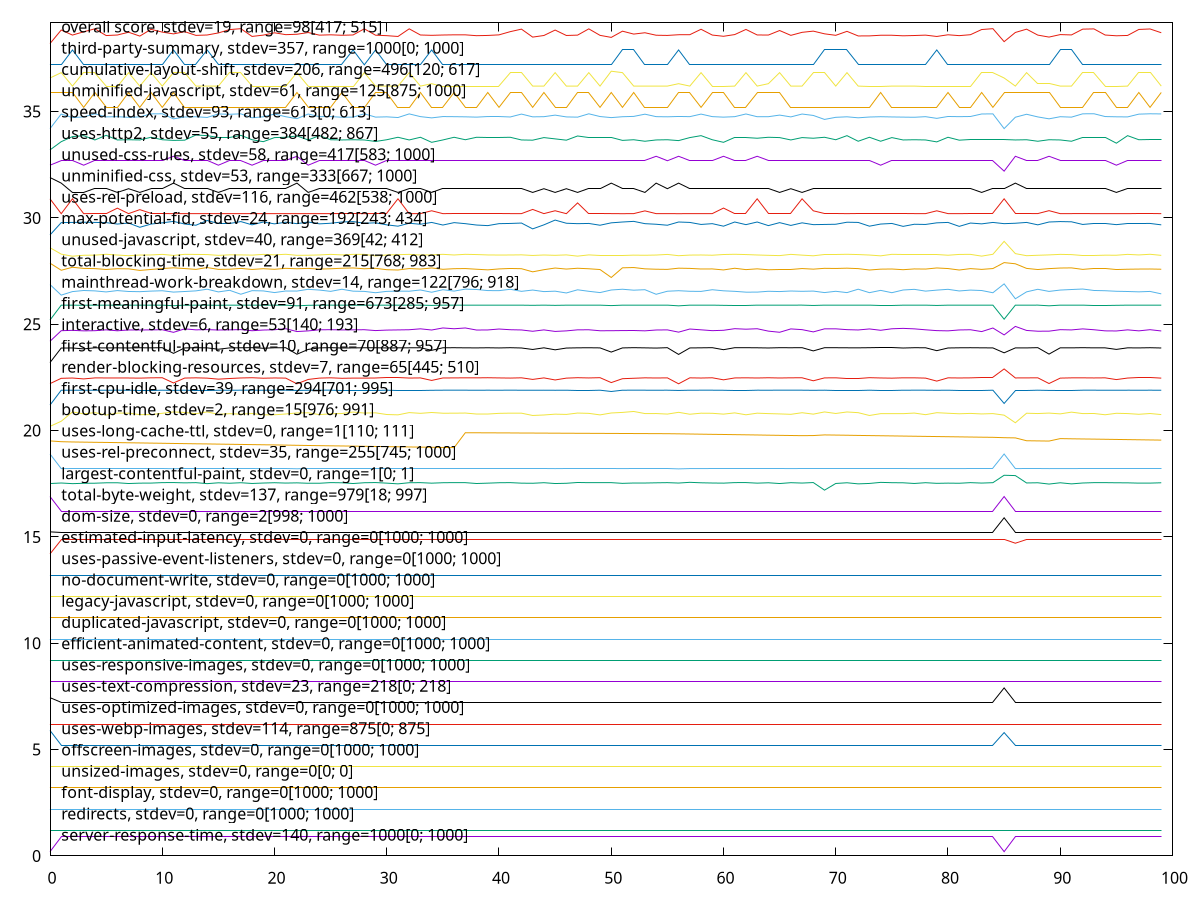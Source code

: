 $_serverResponseTime <<EOF
0.2
0.8999999999999999
0.8999999999999999
0.8999999999999999
0.8999999999999999
0.8999999999999999
0.8999999999999999
0.8999999999999999
0.8999999999999999
0.8999999999999999
0.8999999999999999
0.8999999999999999
0.8999999999999999
0.8999999999999999
0.8999999999999999
0.8999999999999999
0.8999999999999999
0.8999999999999999
0.8999999999999999
0.8999999999999999
0.8999999999999999
0.8999999999999999
0.8999999999999999
0.8999999999999999
0.8999999999999999
0.8999999999999999
0.8999999999999999
0.8999999999999999
0.8999999999999999
0.8999999999999999
0.8999999999999999
0.8999999999999999
0.8999999999999999
0.8999999999999999
0.8999999999999999
0.8999999999999999
0.8999999999999999
0.8999999999999999
0.8999999999999999
0.8999999999999999
0.8999999999999999
0.8999999999999999
0.8999999999999999
0.8999999999999999
0.8999999999999999
0.8999999999999999
0.8999999999999999
0.8999999999999999
0.8999999999999999
0.8999999999999999
0.8999999999999999
0.8999999999999999
0.8999999999999999
0.8999999999999999
0.8999999999999999
0.8999999999999999
0.8999999999999999
0.8999999999999999
0.8999999999999999
0.8999999999999999
0.8999999999999999
0.8999999999999999
0.8999999999999999
0.8999999999999999
0.8999999999999999
0.8999999999999999
0.8999999999999999
0.8999999999999999
0.8999999999999999
0.8999999999999999
0.8999999999999999
0.8999999999999999
0.8999999999999999
0.8999999999999999
0.8999999999999999
0.8999999999999999
0.8999999999999999
0.8999999999999999
0.8999999999999999
0.8999999999999999
0.8999999999999999
0.8999999999999999
0.8999999999999999
0.8999999999999999
0.8999999999999999
0.2
0.8999999999999999
0.8999999999999999
0.8999999999999999
0.8999999999999999
0.8999999999999999
0.8999999999999999
0.8999999999999999
0.8999999999999999
0.8999999999999999
0.8999999999999999
0.8999999999999999
0.8999999999999999
0.8999999999999999
0.8999999999999999
EOF
$_redirects <<EOF
1.2
1.2
1.2
1.2
1.2
1.2
1.2
1.2
1.2
1.2
1.2
1.2
1.2
1.2
1.2
1.2
1.2
1.2
1.2
1.2
1.2
1.2
1.2
1.2
1.2
1.2
1.2
1.2
1.2
1.2
1.2
1.2
1.2
1.2
1.2
1.2
1.2
1.2
1.2
1.2
1.2
1.2
1.2
1.2
1.2
1.2
1.2
1.2
1.2
1.2
1.2
1.2
1.2
1.2
1.2
1.2
1.2
1.2
1.2
1.2
1.2
1.2
1.2
1.2
1.2
1.2
1.2
1.2
1.2
1.2
1.2
1.2
1.2
1.2
1.2
1.2
1.2
1.2
1.2
1.2
1.2
1.2
1.2
1.2
1.2
1.2
1.2
1.2
1.2
1.2
1.2
1.2
1.2
1.2
1.2
1.2
1.2
1.2
1.2
1.2
EOF
$_fontDisplay <<EOF
2.2
2.2
2.2
2.2
2.2
2.2
2.2
2.2
2.2
2.2
2.2
2.2
2.2
2.2
2.2
2.2
2.2
2.2
2.2
2.2
2.2
2.2
2.2
2.2
2.2
2.2
2.2
2.2
2.2
2.2
2.2
2.2
2.2
2.2
2.2
2.2
2.2
2.2
2.2
2.2
2.2
2.2
2.2
2.2
2.2
2.2
2.2
2.2
2.2
2.2
2.2
2.2
2.2
2.2
2.2
2.2
2.2
2.2
2.2
2.2
2.2
2.2
2.2
2.2
2.2
2.2
2.2
2.2
2.2
2.2
2.2
2.2
2.2
2.2
2.2
2.2
2.2
2.2
2.2
2.2
2.2
2.2
2.2
2.2
2.2
2.2
2.2
2.2
2.2
2.2
2.2
2.2
2.2
2.2
2.2
2.2
2.2
2.2
2.2
2.2
EOF
$_unsizedImages <<EOF
3.2
3.2
3.2
3.2
3.2
3.2
3.2
3.2
3.2
3.2
3.2
3.2
3.2
3.2
3.2
3.2
3.2
3.2
3.2
3.2
3.2
3.2
3.2
3.2
3.2
3.2
3.2
3.2
3.2
3.2
3.2
3.2
3.2
3.2
3.2
3.2
3.2
3.2
3.2
3.2
3.2
3.2
3.2
3.2
3.2
3.2
3.2
3.2
3.2
3.2
3.2
3.2
3.2
3.2
3.2
3.2
3.2
3.2
3.2
3.2
3.2
3.2
3.2
3.2
3.2
3.2
3.2
3.2
3.2
3.2
3.2
3.2
3.2
3.2
3.2
3.2
3.2
3.2
3.2
3.2
3.2
3.2
3.2
3.2
3.2
3.2
3.2
3.2
3.2
3.2
3.2
3.2
3.2
3.2
3.2
3.2
3.2
3.2
3.2
3.2
EOF
$_offscreenImages <<EOF
4.2
4.2
4.2
4.2
4.2
4.2
4.2
4.2
4.2
4.2
4.2
4.2
4.2
4.2
4.2
4.2
4.2
4.2
4.2
4.2
4.2
4.2
4.2
4.2
4.2
4.2
4.2
4.2
4.2
4.2
4.2
4.2
4.2
4.2
4.2
4.2
4.2
4.2
4.2
4.2
4.2
4.2
4.2
4.2
4.2
4.2
4.2
4.2
4.2
4.2
4.2
4.2
4.2
4.2
4.2
4.2
4.2
4.2
4.2
4.2
4.2
4.2
4.2
4.2
4.2
4.2
4.2
4.2
4.2
4.2
4.2
4.2
4.2
4.2
4.2
4.2
4.2
4.2
4.2
4.2
4.2
4.2
4.2
4.2
4.2
4.2
4.2
4.2
4.2
4.2
4.2
4.2
4.2
4.2
4.2
4.2
4.2
4.2
4.2
4.2
EOF
$_usesWebpImages <<EOF
5.9
5.2
5.2
5.2
5.2
5.2
5.2
5.2
5.2
5.2
5.2
5.2
5.2
5.2
5.2
5.2
5.2
5.2
5.2
5.2
5.2
5.2
5.2
5.2
5.2
5.2
5.2
5.2
5.2
5.2
5.2
5.2
5.2
5.2
5.2
5.2
5.2
5.2
5.2
5.2
5.2
5.2
5.2
5.2
5.2
5.2
5.2
5.2
5.2
5.2
5.2
5.2
5.2
5.2
5.2
5.2
5.2
5.2
5.2
5.2
5.2
5.2
5.2
5.2
5.2
5.2
5.2
5.2
5.2
5.2
5.2
5.2
5.2
5.2
5.2
5.2
5.2
5.2
5.2
5.2
5.2
5.2
5.2
5.2
5.2
5.8
5.2
5.2
5.2
5.2
5.2
5.2
5.2
5.2
5.2
5.2
5.2
5.2
5.2
5.2
EOF
$_usesOptimizedImages <<EOF
6.2
6.2
6.2
6.2
6.2
6.2
6.2
6.2
6.2
6.2
6.2
6.2
6.2
6.2
6.2
6.2
6.2
6.2
6.2
6.2
6.2
6.2
6.2
6.2
6.2
6.2
6.2
6.2
6.2
6.2
6.2
6.2
6.2
6.2
6.2
6.2
6.2
6.2
6.2
6.2
6.2
6.2
6.2
6.2
6.2
6.2
6.2
6.2
6.2
6.2
6.2
6.2
6.2
6.2
6.2
6.2
6.2
6.2
6.2
6.2
6.2
6.2
6.2
6.2
6.2
6.2
6.2
6.2
6.2
6.2
6.2
6.2
6.2
6.2
6.2
6.2
6.2
6.2
6.2
6.2
6.2
6.2
6.2
6.2
6.2
6.2
6.2
6.2
6.2
6.2
6.2
6.2
6.2
6.2
6.2
6.2
6.2
6.2
6.2
6.2
EOF
$_usesTextCompression <<EOF
7.4421621621621625
7.2
7.2
7.2
7.2
7.2
7.2
7.2
7.2
7.2
7.2
7.2
7.2
7.2
7.2
7.2
7.2
7.2
7.2
7.2
7.2
7.2
7.2
7.2
7.2
7.2
7.2
7.2
7.2
7.2
7.2
7.2
7.2
7.2
7.2
7.2
7.2
7.2
7.2
7.2
7.2
7.2
7.2
7.2
7.2
7.2
7.2
7.2
7.2
7.2
7.2
7.2
7.2
7.2
7.2
7.2
7.2
7.2
7.2
7.2
7.2
7.2
7.2
7.2
7.2
7.2
7.2
7.2
7.2
7.2
7.2
7.2
7.2
7.2
7.2
7.2
7.2
7.2
7.2
7.2
7.2
7.2
7.2
7.2
7.2
7.9
7.2
7.2
7.2
7.2
7.2
7.2
7.2
7.2
7.2
7.2
7.2
7.2
7.2
7.2
EOF
$_usesResponsiveImages <<EOF
8.2
8.2
8.2
8.2
8.2
8.2
8.2
8.2
8.2
8.2
8.2
8.2
8.2
8.2
8.2
8.2
8.2
8.2
8.2
8.2
8.2
8.2
8.2
8.2
8.2
8.2
8.2
8.2
8.2
8.2
8.2
8.2
8.2
8.2
8.2
8.2
8.2
8.2
8.2
8.2
8.2
8.2
8.2
8.2
8.2
8.2
8.2
8.2
8.2
8.2
8.2
8.2
8.2
8.2
8.2
8.2
8.2
8.2
8.2
8.2
8.2
8.2
8.2
8.2
8.2
8.2
8.2
8.2
8.2
8.2
8.2
8.2
8.2
8.2
8.2
8.2
8.2
8.2
8.2
8.2
8.2
8.2
8.2
8.2
8.2
8.2
8.2
8.2
8.2
8.2
8.2
8.2
8.2
8.2
8.2
8.2
8.2
8.2
8.2
8.2
EOF
$_efficientAnimatedContent <<EOF
9.2
9.2
9.2
9.2
9.2
9.2
9.2
9.2
9.2
9.2
9.2
9.2
9.2
9.2
9.2
9.2
9.2
9.2
9.2
9.2
9.2
9.2
9.2
9.2
9.2
9.2
9.2
9.2
9.2
9.2
9.2
9.2
9.2
9.2
9.2
9.2
9.2
9.2
9.2
9.2
9.2
9.2
9.2
9.2
9.2
9.2
9.2
9.2
9.2
9.2
9.2
9.2
9.2
9.2
9.2
9.2
9.2
9.2
9.2
9.2
9.2
9.2
9.2
9.2
9.2
9.2
9.2
9.2
9.2
9.2
9.2
9.2
9.2
9.2
9.2
9.2
9.2
9.2
9.2
9.2
9.2
9.2
9.2
9.2
9.2
9.2
9.2
9.2
9.2
9.2
9.2
9.2
9.2
9.2
9.2
9.2
9.2
9.2
9.2
9.2
EOF
$_duplicatedJavascript <<EOF
10.2
10.2
10.2
10.2
10.2
10.2
10.2
10.2
10.2
10.2
10.2
10.2
10.2
10.2
10.2
10.2
10.2
10.2
10.2
10.2
10.2
10.2
10.2
10.2
10.2
10.2
10.2
10.2
10.2
10.2
10.2
10.2
10.2
10.2
10.2
10.2
10.2
10.2
10.2
10.2
10.2
10.2
10.2
10.2
10.2
10.2
10.2
10.2
10.2
10.2
10.2
10.2
10.2
10.2
10.2
10.2
10.2
10.2
10.2
10.2
10.2
10.2
10.2
10.2
10.2
10.2
10.2
10.2
10.2
10.2
10.2
10.2
10.2
10.2
10.2
10.2
10.2
10.2
10.2
10.2
10.2
10.2
10.2
10.2
10.2
10.2
10.2
10.2
10.2
10.2
10.2
10.2
10.2
10.2
10.2
10.2
10.2
10.2
10.2
10.2
EOF
$_legacyJavascript <<EOF
11.2
11.2
11.2
11.2
11.2
11.2
11.2
11.2
11.2
11.2
11.2
11.2
11.2
11.2
11.2
11.2
11.2
11.2
11.2
11.2
11.2
11.2
11.2
11.2
11.2
11.2
11.2
11.2
11.2
11.2
11.2
11.2
11.2
11.2
11.2
11.2
11.2
11.2
11.2
11.2
11.2
11.2
11.2
11.2
11.2
11.2
11.2
11.2
11.2
11.2
11.2
11.2
11.2
11.2
11.2
11.2
11.2
11.2
11.2
11.2
11.2
11.2
11.2
11.2
11.2
11.2
11.2
11.2
11.2
11.2
11.2
11.2
11.2
11.2
11.2
11.2
11.2
11.2
11.2
11.2
11.2
11.2
11.2
11.2
11.2
11.2
11.2
11.2
11.2
11.2
11.2
11.2
11.2
11.2
11.2
11.2
11.2
11.2
11.2
11.2
EOF
$_noDocumentWrite <<EOF
12.2
12.2
12.2
12.2
12.2
12.2
12.2
12.2
12.2
12.2
12.2
12.2
12.2
12.2
12.2
12.2
12.2
12.2
12.2
12.2
12.2
12.2
12.2
12.2
12.2
12.2
12.2
12.2
12.2
12.2
12.2
12.2
12.2
12.2
12.2
12.2
12.2
12.2
12.2
12.2
12.2
12.2
12.2
12.2
12.2
12.2
12.2
12.2
12.2
12.2
12.2
12.2
12.2
12.2
12.2
12.2
12.2
12.2
12.2
12.2
12.2
12.2
12.2
12.2
12.2
12.2
12.2
12.2
12.2
12.2
12.2
12.2
12.2
12.2
12.2
12.2
12.2
12.2
12.2
12.2
12.2
12.2
12.2
12.2
12.2
12.2
12.2
12.2
12.2
12.2
12.2
12.2
12.2
12.2
12.2
12.2
12.2
12.2
12.2
12.2
EOF
$_usesPassiveEventListeners <<EOF
13.2
13.2
13.2
13.2
13.2
13.2
13.2
13.2
13.2
13.2
13.2
13.2
13.2
13.2
13.2
13.2
13.2
13.2
13.2
13.2
13.2
13.2
13.2
13.2
13.2
13.2
13.2
13.2
13.2
13.2
13.2
13.2
13.2
13.2
13.2
13.2
13.2
13.2
13.2
13.2
13.2
13.2
13.2
13.2
13.2
13.2
13.2
13.2
13.2
13.2
13.2
13.2
13.2
13.2
13.2
13.2
13.2
13.2
13.2
13.2
13.2
13.2
13.2
13.2
13.2
13.2
13.2
13.2
13.2
13.2
13.2
13.2
13.2
13.2
13.2
13.2
13.2
13.2
13.2
13.2
13.2
13.2
13.2
13.2
13.2
13.2
13.2
13.2
13.2
13.2
13.2
13.2
13.2
13.2
13.2
13.2
13.2
13.2
13.2
13.2
EOF
$_estimatedInputLatency <<EOF
14.2
14.899999999999999
14.899999999999999
14.899999999999999
14.899999999999999
14.899999999999999
14.899999999999999
14.899999999999999
14.899999999999999
14.899999999999999
14.899999999999999
14.899999999999999
14.899999999999999
14.899999999999999
14.899999999999999
14.899999999999999
14.899999999999999
14.899999999999999
14.899999999999999
14.899999999999999
14.899999999999999
14.899999999999999
14.899999999999999
14.899999999999999
14.899999999999999
14.899999999999999
14.899999999999999
14.899999999999999
14.899999999999999
14.899999999999999
14.899999999999999
14.899999999999999
14.899999999999999
14.899999999999999
14.899999999999999
14.899999999999999
14.899999999999999
14.899999999999999
14.899999999999999
14.899999999999999
14.899999999999999
14.899999999999999
14.899999999999999
14.899999999999999
14.899999999999999
14.899999999999999
14.899999999999999
14.899999999999999
14.899999999999999
14.899999999999999
14.899999999999999
14.899999999999999
14.899999999999999
14.899999999999999
14.899999999999999
14.899999999999999
14.899999999999999
14.899999999999999
14.899999999999999
14.899999999999999
14.899999999999999
14.899999999999999
14.899999999999999
14.899999999999999
14.899999999999999
14.899999999999999
14.899999999999999
14.899999999999999
14.899999999999999
14.899999999999999
14.899999999999999
14.899999999999999
14.899999999999999
14.899999999999999
14.899999999999999
14.899999999999999
14.899999999999999
14.899999999999999
14.899999999999999
14.899999999999999
14.899999999999999
14.899999999999999
14.899999999999999
14.899999999999999
14.899999999999999
14.899999999999999
14.704806076792355
14.899999999999999
14.899999999999999
14.899999999999999
14.899999999999999
14.899999999999999
14.899999999999999
14.899999999999999
14.899999999999999
14.899999999999999
14.899999999999999
14.899999999999999
14.899999999999999
14.899999999999999
EOF
$_domSize <<EOF
15.238846264734967
15.2
15.2
15.2
15.2
15.2
15.2
15.2
15.2
15.2
15.2
15.2
15.2
15.2
15.2
15.2
15.2
15.2
15.2
15.2
15.2
15.2
15.2
15.2
15.2
15.2
15.2
15.2
15.2
15.2
15.2
15.2
15.2
15.2
15.2
15.2
15.2
15.2
15.2
15.2
15.2
15.2
15.2
15.2
15.2
15.2
15.2
15.2
15.2
15.2
15.2
15.2
15.2
15.2
15.2
15.2
15.2
15.2
15.2
15.2
15.2
15.2
15.2
15.2
15.2
15.2
15.2
15.2
15.2
15.2
15.2
15.2
15.2
15.2
15.2
15.2
15.2
15.2
15.2
15.2
15.2
15.2
15.2
15.2
15.2
15.899999999999999
15.2
15.2
15.2
15.2
15.2
15.2
15.2
15.2
15.2
15.2
15.2
15.2
15.2
15.2
EOF
$_totalByteWeight <<EOF
16.899794970571854
16.2
16.200009660010437
16.200009899709308
16.20000974832004
16.200009811398687
16.200009824014455
16.200009735704345
16.200009824014455
16.200009811398687
16.20000974832004
16.200009735704345
16.200009735704345
16.200009899709308
16.20000988709347
16.200009824014455
16.200009735704345
16.200009824014455
16.200009735704345
16.200009811398687
16.20000988709347
16.200009735704345
16.200009735704345
16.200009672626056
16.200009660010437
16.200009811398687
16.200009811398687
16.200009735704345
16.200009735704345
16.200009811398687
16.200009899709308
16.200009735704345
16.20000974832004
16.200009735704345
16.200009735704345
16.20000974832004
16.200009760935743
16.200010189876945
16.2000102655739
16.200010189876945
16.200010189876945
16.200010341271298
16.200010114180422
16.200010101564377
16.200010114180422
16.20001029080632
16.200010114180422
16.200010215109216
16.200010114180422
16.200010114180422
16.200010429585475
16.20001035388757
16.200010189876945
16.200010114180422
16.200010202493072
16.200010114180422
16.20001035388757
16.200010202493072
16.200010189876945
16.200010114180422
16.200010341271298
16.200010189876945
16.2000102655739
16.200010278190103
16.200010126796478
16.20001029080632
16.200010202493072
16.200010215109216
16.200010656681798
16.200010719764805
16.200010883782042
16.200010732381443
16.200010568366096
16.200010568366096
16.200010568366096
16.200010568366096
16.200010568366096
16.200010644065234
16.200010644065234
16.200010568366096
16.200010568366096
16.200010568366096
16.200010555749614
16.20001058098259
16.200010744998092
16.9
16.20000095811719
16.20000588848262
16.20000556057482
16.20000556057482
16.200010719764805
16.200010732381443
16.200010644065234
16.20001058098259
16.20001063144868
16.200010568366096
16.200010644065234
16.200010656681798
16.200010644065234
16.200010568366096
EOF
$_largestContentfulPaint <<EOF
17.510997487130904
17.536342728509474
17.506016553255268
17.521808501937077
17.52635760190377
17.545920608445627
17.547109631864636
17.511007314789136
17.529123257704878
17.531930228693312
17.553953093124793
17.556911763927495
17.542510777023985
17.55258096279986
17.50604184231919
17.545909606968255
17.5248500695104
17.54914617173584
17.513742329381415
17.534703321560485
17.549222090404296
17.53263837550561
17.54300115502019
17.523586845791698
17.524338881073906
17.55475017320101
17.54654783294774
17.511295640652126
17.548469078504745
17.556838735746446
17.529428153582202
17.49615038905086
17.54924895346573
17.5528632055731
17.52859848172465
17.548993970454152
17.554646551065783
17.552252641269014
17.512053907271998
17.528929854476207
17.54850901785668
17.55358015144139
17.528452053334668
17.523392434859016
17.55013584785458
17.510851212372646
17.522815078941687
17.560484851358765
17.551876430992536
17.552073051329558
17.552665198125776
17.519233272932993
17.535277518588423
17.53494142529802
17.54491649624829
17.55278570581836
17.533539212800452
17.568085722102612
17.546243330076237
17.53561247882975
17.52953672038678
17.55457702212628
17.555713354234186
17.529219675541228
17.546595047484125
17.510946879311785
17.550829914770883
17.53321695868951
17.557187496285703
17.2
17.51392222657837
17.547244559296267
17.49532073406821
17.515042193384428
17.565385823376104
17.550943493385
17.54587348099233
17.514030558566237
17.550117987384976
17.520328872427143
17.530149711578073
17.523924809087454
17.552834418063718
17.532572416874384
17.551282095669553
17.9
17.88516633883435
17.538339884358976
17.547067937078392
17.48595315286031
17.546931167918775
17.494923436042846
17.53607130259601
17.552757892882383
17.553190543384577
17.546869883583547
17.5438130426564
17.52992391845235
17.53102177222929
17.54686457275775
EOF
$_usesRelPreconnect <<EOF
18.9
18.21306816202849
18.214287206993834
18.214287206993834
18.214287206993834
18.214287206993834
18.214287206993834
18.214287206993834
18.214287206993834
18.214287206993834
18.214287206993834
18.20744836473825
18.214287206993834
18.214287206993834
18.214287206993834
18.214287206993834
18.214287206993834
18.214287206993834
18.214287206993834
18.211093309184633
18.214287206993834
18.214287206993834
18.205321131273728
18.214287206993834
18.214287206993834
18.214287206993834
18.214287206993834
18.214287206993834
18.214287206993834
18.214287206993834
18.214287206993834
18.214287206993834
18.214287206993834
18.214287206993834
18.214287206993834
18.214287206993834
18.214287206993834
18.214287206993834
18.214287206993834
18.214287206993834
18.214287206993834
18.214287206993834
18.214287206993834
18.214287206993834
18.214287206993834
18.212863971996796
18.214287206993834
18.214287206993834
18.214287206993834
18.214287206993834
18.214287206993834
18.21410130263662
18.214287206993834
18.214287206993834
18.214287206993834
18.214287206993834
18.2
18.214287206993834
18.21346739925464
18.214287206993834
18.214287206993834
18.214287206993834
18.214287206993834
18.214287206993834
18.214287206993834
18.214287206993834
18.214195778621434
18.214244540420047
18.214287206993834
18.214287206993834
18.214287206993834
18.214287206993834
18.214287206993834
18.214287206993834
18.214287206993834
18.214287206993834
18.214287206993834
18.213318066246387
18.214031207551113
18.213939779178713
18.214287206993834
18.213476542091882
18.214287206993834
18.214287206993834
18.214287206993834
18.9
18.214046445613178
18.214287206993834
18.214287206993834
18.213116923827105
18.214287206993834
18.214000731426978
18.214287206993834
18.214287206993834
18.214287206993834
18.214287206993834
18.214287206993834
18.214287206993834
18.214259778482113
18.214287206993834
EOF
$_usesLongCacheTtl <<EOF
19.515041451082823
19.478152238269086
19.465575341133803
19.45773597985759
19.44989720493682
19.443435745972085
19.435598129427486
19.42776109906165
19.419924654816946
19.412088796635064
19.404253524458607
19.395299645168617
19.3874656285229
19.37963219770065
19.37291829464809
19.365085951630387
19.357254194270677
19.34942302251155
19.341592436295155
19.33376243556363
19.325933020259274
19.31810419032423
19.30915767281742
19.299953624804672
19.292126648443695
19.28430025721586
19.277850880646632
19.270025645284775
19.26220099487975
19.254376929373986
19.24655344870972
19.238730552829157
19.230908241674744
19.223086515188704
19.215265373313326
19.207819631642167
19.2
19.9
19.89758648219536
19.89517301981312
19.89275961285165
19.89034626130923
19.886547079130125
19.88447853453149
19.882065283958806
19.878962614649456
19.876549490738682
19.87413642223991
19.871723409151286
19.869310451471318
19.866897549198004
19.864484702329936
19.862071910865325
19.85965917480254
19.857246494139954
19.854833868875623
19.84775623821997
19.83990164667961
19.83204764231945
19.824194225081325
19.817727972333703
19.809875714643848
19.80202404389913
19.79417296004199
19.78493594369664
19.77708604797537
19.7696135688297
19.76176518950174
19.767409215003234
19.797230243508462
19.78967190077135
19.782114101935097
19.773169770208707
19.765613069740912
19.75805691302232
19.750501300001172
19.742946230626
19.73539170484511
19.727837722606964
19.72028428385972
19.712731388551987
19.705179036631996
19.69762722804843
19.69007596274923
19.683912188541857
19.66665541026345
19.656949719343356
19.523286079380505
19.51574744175379
19.50820934615697
19.623525876025706
19.614394213445735
19.606570403985433
19.599864745986064
19.592042020063605
19.584219877502544
19.57639831824555
19.56857734223513
19.560756949413882
19.552937139724396
EOF
$_bootupTime <<EOF
20.2
20.439612044941967
20.875805931679274
20.787445525040077
20.845440781376183
20.73004872540893
20.822912261520717
20.82034159782556
20.75106848771967
20.7503710328044
20.81364082815143
20.878226485231682
20.852231390539423
20.79623691081961
20.87866477952662
20.76451255728887
20.79648374712781
20.773205667809588
20.80333262306189
20.741405310418052
20.743930116553003
20.781297952745383
20.829866758669038
20.837723693652283
20.751145954119792
20.78978444562562
20.803896037392708
20.872687904707323
20.825116742565886
20.83565661270209
20.75663145284922
20.740584113420493
20.84715807041796
20.811894262991295
20.851511791726235
20.81781191996436
20.81884872935037
20.825559386347088
20.779328135747118
20.778976419428478
20.811529980996788
20.820594180747122
20.819956575012238
20.711230912722716
20.734372256510774
20.77315512146483
20.761193468422587
20.825080843011435
20.810691590291263
20.738848405305824
20.828377625840886
20.85517306821399
20.9
20.801431688581626
20.802854682546325
20.776586483507923
20.859612432035075
20.769699327534013
20.818692077644563
20.814282832603485
20.77468302404013
20.833312003333152
20.74394311553244
20.819667701274845
20.799551541343565
20.78472634415667
20.76583718621437
20.840973908929264
20.774102442515304
20.877832939526005
20.805156377333642
20.876099038163527
20.843462251821947
20.71115055484897
20.797051229594942
20.796520767095796
20.796422044005375
20.824829506153645
20.748897106980763
20.842383279786958
20.81579522845376
20.791683786045624
20.80874458799567
20.783501500889336
20.800031147517444
20.726315949496726
20.36917816931483
20.817184442602787
20.802131185341914
20.824314645728585
20.786610616873443
20.868284220978836
20.800203254930217
20.804862856392123
20.74480069701341
20.814319159146663
20.801321194570193
20.767325340126902
20.80350413255115
20.753557457292107
EOF
$_firstCpuIdle <<EOF
21.2
21.899429128654344
21.89949070140959
21.898047516286592
21.899792358603676
21.899576325242695
21.89970271485927
21.899541983036258
21.89982943671675
21.89970923444634
21.899955699539834
21.89030835426565
21.899638023485743
21.8998694327049
21.89969943513459
21.89745853727722
21.899656168781746
21.899832333116624
21.899953851805474
21.89910280096051
21.899812348731935
21.89992444611217
21.888679488437948
21.897182124175995
21.899669527231268
21.899997636181798
21.899453661738033
21.899607450966894
21.89981897528242
21.899865904857606
21.899554534962085
21.899720770039508
21.89978264671742
21.89991387757684
21.895635460689718
21.89980788558353
21.899923230616043
21.89973354631573
21.899632770180247
21.899844214228445
21.899561839801297
21.899932297874706
21.899495519957686
21.8970812983861
21.89977092817958
21.896509904057826
21.899397378976843
21.89974060211723
21.89985723209185
21.899645938354027
21.83939711101641
21.899603847116826
21.89997107041114
21.899690388800323
21.89936096498829
21.899971778906714
21.888346493550987
21.89956268099026
21.899754307776075
21.899993093691993
21.896715392815203
21.899961428030384
21.899951835852676
21.89980765956875
21.899518997686528
21.899947504431385
21.89986384033486
21.89999355917036
21.89466890373659
21.899930204446004
21.899907851343613
21.89979188728657
21.89973229751935
21.8999469255754
21.899877630101166
21.89987704872945
21.899448619399752
21.89993132595955
21.899841526700683
21.89506030931561
21.89950760820527
21.8997885688281
21.899906971549665
21.89974771158949
21.89960373269604
21.276631399460605
21.89961137807939
21.899620220201626
21.9
21.888932322063393
21.899781326208284
21.899687277379325
21.899976644306378
21.899689611000294
21.899685873252608
21.897196489839633
21.899732562423512
21.89961419892484
21.899911463611108
21.899484383360793
EOF
$_renderBlockingResources <<EOF
22.20882882882883
22.458558558558558
22.47243243243243
22.43081081081081
22.47747747747748
22.476216216216216
22.474954954954953
22.473693693693694
22.467387387387387
22.48126126126126
22.486306306306307
22.24036036036036
22.47117117117117
22.48126126126126
22.467387387387387
22.41945945945946
22.44972972972973
22.474954954954953
22.486306306306307
22.4636036036036
22.474954954954953
22.46864864864865
22.2
22.405585585585584
22.46864864864865
22.482522522522522
22.45981981981982
22.46864864864865
22.467387387387387
22.473693693693694
22.478738738738738
22.478738738738738
22.47117117117117
22.47747747747748
22.358918918918917
22.474954954954953
22.47747747747748
22.482522522522522
22.48
22.486306306306307
22.47747747747748
22.46990990990991
22.482522522522522
22.406846846846847
22.478738738738738
22.381621621621623
22.467387387387387
22.487567567567567
22.476216216216216
22.48882882882883
22.258018018018017
22.4409009009009
22.46108108108108
22.48126126126126
22.473693693693694
22.48
22.201261261261262
22.48126126126126
22.47243243243243
22.48378378378378
22.387927927927926
22.476216216216216
22.482522522522522
22.473693693693694
22.485045045045045
22.473693693693694
22.482522522522522
22.48378378378378
22.342522522522522
22.478738738738738
22.482522522522522
22.456036036036036
22.456036036036036
22.48882882882883
22.474954954954953
22.466126126126124
22.482522522522522
22.48126126126126
22.46864864864865
22.327387387387386
22.48126126126126
22.474954954954953
22.48
22.485045045045045
22.485045045045045
22.9
22.476216216216216
22.478738738738738
22.482522522522522
22.213873873873872
22.46864864864865
22.48
22.48126126126126
22.476216216216216
22.48126126126126
22.399279279279277
22.47117117117117
22.473693693693694
22.473693693693694
22.467387387387387
EOF
$_firstContentfulPaint <<EOF
23.2
23.8830266251338
23.884848314297503
23.84269444542244
23.893804454697722
23.887385159145733
23.891137476036484
23.886367173512554
23.894908926683225
23.8913312823279
23.898676046143443
23.632502712086655
23.889215739413928
23.896101215992605
23.891039989691304
23.82580162333443
23.889754524357162
23.89499523758265
23.898620850364786
23.873407416744897
23.894399815164054
23.89774271047514
23.59101647271894
23.81793229570423
23.890151295484355
23.899929326106708
23.883752202653493
23.888308383213495
23.894597223312033
23.895996012418667
23.88673916469817
23.89167425853336
23.893515292293635
23.897427227608983
23.77455353907991
23.894266870249197
23.897706423179113
23.892054212630157
23.88905978932425
23.895349338572657
23.886955693659782
23.897977137151493
23.88499096638002
23.815070952533375
23.893166456762977
23.79894533567271
23.88208811824005
23.892264085880754
23.89573741375575
23.88945073085252
23.692879083052972
23.888201460546643
23.899135285127755
23.890771129190835
23.8810124357003
23.899156456376087
23.582634769964837
23.88698063001538
23.892671840176046
23.899793523163893
23.804727103520555
23.8988471812279
23.898560631840734
23.89426013819955
23.885686208327417
23.89843125607368
23.89593444987975
23.89980743861127
23.747975010107428
23.897914631005673
23.89724736708002
23.893790420400194
23.892017070464274
23.898413966990187
23.896345697883728
23.896328357560748
23.88360304531968
23.89794811713144
23.89526923310145
23.758690972986326
23.88534889442673
23.893691611112736
23.897221110307118
23.89247558475378
23.888198065917067
23.657207754513845
23.888424905236494
23.888687293737867
23.9
23.597402550021208
23.893475979598698
23.890678667496474
23.89930185215515
23.8907480148842
23.890636943075016
23.818340374008315
23.89202494926674
23.88850860848124
23.89735517719324
23.884661289798366
EOF
$_interactive <<EOF
24.2
24.698139040263108
24.714693217587442
24.690742688429673
24.69769248381083
24.73861081275128
24.69376009081448
24.73377087644799
24.732085759249063
24.735656034715714
24.743621390407093
24.62104276246231
24.783811646210673
24.737738204607066
24.749919408345463
24.72995910195223
24.738523479667297
24.748558071616095
24.69625090431645
24.729496173805437
24.742313114613808
24.791520754951303
24.65775941310608
24.689119907288173
24.739676528144482
24.745128262013893
24.73476936932984
24.739293865294012
24.74424340227535
24.704159640290033
24.72632823963692
24.734714726416744
24.743208359249344
24.785614440637094
24.73067223025657
24.826678483220547
24.7894337385301
24.826058471439953
24.7289318456581
24.73310156921164
24.776665532619447
24.74393179306577
24.732593320815003
24.67113766270423
24.735537987847728
24.6637410071309
24.68970749583824
24.73829701043592
24.741152409450116
24.695273939917104
24.696966148814873
24.704337587322964
24.706778514066844
24.691550210804053
24.730402969269882
24.736171321017775
24.629437142743075
24.777176471403344
24.739180883475015
24.699764521890295
24.716949038297212
24.79310650612155
24.768272599555328
24.79041519207433
24.67738374595891
24.623899452042775
24.782016673938806
24.74746159929658
24.641393454014498
24.78511956562046
24.785832240510086
24.747075379185745
24.732604936735644
24.780468749910877
24.717119853586905
24.788118209145495
24.807189545969287
24.78444683560494
24.74035346992926
24.7014587621377
24.69040423259688
24.73276698461205
24.742708498200646
24.65583004379093
24.824385557171443
24.499617072597474
24.9
24.70980755878581
24.6732580881015
24.675872722715464
24.746507553411835
24.734631601783267
24.782818560746787
24.743159651840724
24.690383687077286
24.68530012346128
24.73729357978381
24.690423636861226
24.745286473168047
24.685287025229577
EOF
$_firstMeaningfulPaint <<EOF
25.2
25.8982266592088
25.898416985277027
25.894012841977748
25.899352703083807
25.89868202923474
25.899074063032167
25.898575672339756
25.899468095882238
25.89909431148628
25.89986167621949
25.872052473009518
25.89887328422597
25.89959266364109
25.89906387787371
25.892247917163246
25.898929575289184
25.899477113454754
25.899855909486206
25.897221665520178
25.899414905032963
25.89976416336624
25.867718082169496
25.89142574715899
25.89897102906194
25.899992616147415
25.898302465948646
25.898778485650258
25.89943552980111
25.89958167220359
25.898614537158842
25.899130144884197
25.899322492033235
25.89973120241181
25.88689363028772
25.89940101524131
25.89976037214954
25.89916984165069
25.898856990904367
25.899514109145635
25.89863715962745
25.899788655748633
25.89843188925216
25.89112680033183
25.89928604646594
25.88944203142831
25.89812860607731
25.899191768745283
25.899554654385323
25.89889783561348
25.87836046315899
25.898767314605717
25.89990965649626
25.89903578792128
25.89801622113671
25.899911868421615
25.866842380341737
25.898639764922915
25.899234370015233
25.899978427755304
25.890046097788165
25.899879556035877
25.899849617987552
25.899400311891604
25.898504526598284
25.899836101092596
25.899575240285227
25.899979881610573
25.884116764168365
25.8997821252443
25.899712410980214
25.899351236811338
25.89916596111907
25.899834294767263
25.899618206570157
25.899616394891435
25.8982868823192
25.899785623800906
25.899505739902583
25.8852363443485
25.898469284785488
25.89934091343479
25.89970966773046
25.899213865681325
25.8987669599423
25.2384920486116
25.898790659614367
25.898818073386604
25.9
25.86838528544905
25.899318384729526
25.899026127727268
25.899927059052114
25.899033372989475
25.89902176845169
25.891468382280667
25.899166784278986
25.89879940474487
25.899723674743196
25.89839744536962
EOF
$_mainthreadWorkBreakdown <<EOF
26.866964165554137
26.37027113791483
26.53651663006607
26.588293906423225
26.569845686174844
26.520999178821878
26.58426022630007
26.542157656780564
26.532587929389987
26.559920169391983
26.576708790162122
26.51314453505196
26.54067554590422
26.570915280161437
26.64854791131932
26.52165302826613
26.597350313314145
26.41236457080574
26.580641885754776
26.56900069848124
26.490786183891114
26.56466054410832
26.561207355499555
26.643743599658798
26.609123925114893
26.547884409816497
26.646112421968727
26.55737785031673
26.545762562907385
26.483313321251348
26.547730155677435
26.556609503427932
26.554914000662652
26.612616332196684
26.50565854861599
26.624856156047084
26.560278264716523
26.652826124331554
26.635648447904355
26.58464831464384
26.580815123839876
26.64525620697406
26.54867266776039
26.609641064618735
26.536086150807165
26.556660734225975
26.471873010577074
26.621454695164562
26.55074491227645
26.489962691497663
26.612208210184328
26.647500411080582
26.603360182595576
26.62548528472316
26.4103010967299
26.55378585028811
26.578380128032386
26.551348271179315
26.545329394808586
26.624645023494242
26.573396363659025
26.548852560519276
26.510610963129682
26.511984520386626
26.55219528769669
26.537949593077176
26.564405240865682
26.549238000310808
26.560960201725486
26.490777424615658
26.550920372534545
26.48874891089969
26.649488542159382
26.486131137025232
26.594139654776242
26.48481914007294
26.611333397045357
26.642541699667873
26.558670676759036
26.606001737927286
26.643735398059246
26.5663491018694
26.607897300872434
26.586827954836753
26.482707255306927
26.9
26.2
26.524478703193434
26.64553072830417
26.54559530903004
26.609249051064126
26.634301536810206
26.657872506423924
26.58948112583399
26.57736477740305
26.55181031690735
26.541178274057124
26.524790073879238
26.544334105785115
26.430140296129032
EOF
$_totalBlockingTime <<EOF
27.872960867417202
27.540223178157394
27.680266352370943
27.627543433593097
27.6170574627136
27.57752988335606
27.613533333832663
27.60644256636636
27.532615866160498
27.577529883356053
27.620567266365864
27.65485201112881
27.620567266365864
27.581190824855664
27.668135901599676
27.581190824855664
27.588473134987755
27.627543433593097
27.57752988335606
27.61353333383267
27.584838614770227
27.631009565692985
27.609994996156267
27.627543433593104
27.59570189453016
27.60999499615626
27.63446090964774
27.648116110553833
27.609994996156274
27.631009565692985
27.566469332063477
27.551544989908802
27.62056726636587
27.59570189453016
27.64811611055384
27.584838614770227
27.613533333832663
27.620567266365857
27.58847313498775
27.55903204306278
27.602876161377562
27.624062628621253
27.613533333832663
27.46617393095313
27.566469332063484
27.64472506500043
27.59570189453016
27.634757030916294
27.609994996156267
27.573855908495474
27.2
27.654852011128803
27.66813590159968
27.60644256636636
27.588473134987755
27.581190824855664
27.637897350516603
27.627543433593097
27.599295898321277
27.602876161377555
27.55529467770495
27.63446090964774
27.57016901859592
27.60644256636636
27.562756967374632
27.588473134987755
27.588473134987755
27.62056726636587
27.59209426752263
27.631009565692985
27.624062628621253
27.637897350516603
27.6170574627136
27.551544989908802
27.592094267522643
27.599295898321284
27.566469332063484
27.602876161377555
27.59570189453016
27.64811611055384
27.620567266365857
27.551544989908802
27.6170574627136
27.581190824855664
27.62056726636587
27.9
27.844638854420086
27.627543433593097
27.57385590849548
27.617057462713607
27.644725065000422
27.651491796934252
27.581190824855664
27.602876161377562
27.602876161377555
27.573855908495474
27.588473134987762
27.59570189453016
27.599295898321277
27.588473134987755
EOF
$_unusedJavascript <<EOF
28.59904458598726
28.29808917197452
28.2
28.244585987261146
28.25127388535032
28.29140127388535
28.255732484076432
28.22452229299363
28.255732484076432
28.260191082802546
28.286942675159235
28.237898089171974
28.289171974522294
28.284713375796176
28.278025477707004
28.240127388535033
28.264649681528663
28.262420382165605
28.25127388535032
28.286942675159235
28.264649681528663
28.29140127388535
28.242356687898088
28.2468152866242
28.260191082802546
28.286942675159235
28.262420382165605
28.286942675159235
28.289171974522294
28.213375796178344
28.260191082802546
28.27356687898089
28.286942675159235
28.25796178343949
28.264649681528663
28.289171974522294
28.25796178343949
28.289171974522294
28.278025477707004
28.260191082802546
28.255732484076432
28.25796178343949
28.264649681528663
28.235668789808916
28.25796178343949
28.242356687898088
28.262420382165605
28.204458598726113
28.262420382165605
28.2468152866242
28.2468152866242
28.2468152866242
28.25127388535032
28.244585987261146
28.255732484076432
28.284713375796176
28.22452229299363
28.253503184713374
28.25796178343949
28.2468152866242
28.280254777070063
28.29140127388535
28.278025477707004
28.25796178343949
28.242356687898088
28.228980891719743
28.286942675159235
28.25127388535032
28.220063694267516
28.286942675159235
28.286942675159235
28.29140127388535
28.278025477707004
28.255732484076432
28.217834394904457
28.289171974522294
28.286942675159235
28.286942675159235
28.286942675159235
28.286942675159235
28.2468152866242
28.284713375796176
28.286942675159235
28.204458598726113
28.29140127388535
28.9
28.32261146496815
28.22452229299363
28.244585987261146
28.262420382165605
28.286942675159235
28.27579617834395
28.255732484076432
28.255732484076432
28.24904458598726
28.2468152866242
28.286942675159235
28.260191082802546
28.29140127388535
28.240127388535033
EOF
$_maxPotentialFid <<EOF
29.2
29.779495992686034
29.789257980864328
29.799071021388933
29.789257980864328
29.779495992686034
29.71259233472967
29.760125243755642
29.56048288634501
29.712592334729653
29.769785076122087
29.838833079686655
29.71259233472967
29.657235960867393
29.87940859878308
29.721996781695566
29.721996781695566
29.8288161611185
29.675484484533
29.80893508816617
29.721996781695566
29.799071021388933
29.73145228030764
29.80893508816617
29.721996781695566
29.75051650162401
29.80893508816615
29.828816161118482
29.750516501624045
29.769785076122087
29.675484484532987
29.612501822663738
29.750516501624045
29.70323891474319
29.789257980864328
29.666334812730813
29.779495992686034
29.73145228030762
29.6663348127308
29.639190482804132
29.731452280307657
29.740958849356062
29.760125243755642
29.48580917595107
29.675484484533
29.9
29.750516501624027
29.73145228030764
29.740958849356062
29.657235960867393
29.7697850761221
29.808935088166134
29.838833079686676
29.73145228030764
29.70323891474319
29.657235960867393
29.80893508816615
29.789257980864328
29.6939364913214
29.73145228030764
29.612501822663738
29.80893508816615
29.68468502842854
29.80893508816615
29.639190482804114
29.779495992686034
29.648187871657605
29.7697850761221
29.68468502842852
29.6939364913214
29.70323891474319
29.799071021388933
29.789257980864328
29.612501822663738
29.712592334729685
29.74095884935608
29.60370651606658
29.70323891474319
29.6939364913214
29.769785076122087
29.78925798086431
29.60370651606658
29.760125243755642
29.721996781695566
29.789257980864345
29.73145228030764
29.750516501624027
29.789257980864328
29.67548448453302
29.80893508816617
29.8288161611185
29.818850148134107
29.6939364913214
29.72199678169558
29.721996781695566
29.68468502842854
29.72199678169558
29.721996781695566
29.740958849356062
29.675484484533
EOF
$_usesRelPreload <<EOF
30.9
30.2
30.9
30.20168471720818
30.202527075812274
30.202527075812274
30.46028880866426
30.203369434416366
30.39037304452467
30.204211793020455
30.204211793020455
30.200842358604092
30.20168471720818
30.203369434416366
30.20168471720818
30.202527075812274
30.20168471720818
30.202527075812274
30.203369434416366
30.200842358604092
30.202527075812274
30.203369434416366
30.20168471720818
30.202527075812274
30.20168471720818
30.204211793020455
30.203369434416366
30.203369434416366
30.202527075812274
30.203369434416366
30.203369434416366
30.9
30.202527075812274
30.203369434416366
30.337304452466906
30.202527075812274
30.204211793020455
30.204211793020455
30.204211793020455
30.203369434416366
30.203369434416366
30.204211793020455
30.203369434416366
30.400481347773766
30.203369434416366
30.338146811071
30.20168471720818
30.70667870036101
30.203369434416366
30.203369434416366
30.204211793020455
30.2
30.204211793020455
30.332250300842357
30.202527075812274
30.204211793020455
30.2
30.203369434416366
30.202527075812274
30.204211793020455
30.463658243080626
30.204211793020455
30.204211793020455
30.9
30.203369434416366
30.203369434416366
30.203369434416366
30.9
30.335619735258724
30.203369434416366
30.203369434416366
30.202527075812274
30.204211793020455
30.204211793020455
30.204211793020455
30.203369434416366
30.203369434416366
30.204211793020455
30.203369434416366
30.335619735258724
30.204211793020455
30.20168471720818
30.204211793020455
30.204211793020455
30.204211793020455
30.9
30.203369434416366
30.203369434416366
30.205054151624548
30.342358604091455
30.202527075812274
30.204211793020455
30.205054151624548
30.203369434416366
30.204211793020455
30.202527075812274
30.20168471720818
30.203369434416366
30.203369434416366
30.202527075812274
EOF
$_unminifiedCss <<EOF
31.9
31.6375
31.2
31.2
31.375
31.375
31.2
31.375
31.2
31.375
31.375
31.6375
31.375
31.375
31.375
31.2
31.375
31.375
31.375
31.375
31.375
31.375
31.6375
31.2
31.375
31.375
31.375
31.375
31.375
31.375
31.375
31.2
31.375
31.375
31.2
31.375
31.375
31.375
31.375
31.375
31.375
31.375
31.375
31.2
31.375
31.2
31.375
31.2
31.375
31.375
31.6375
31.375
31.375
31.2
31.6375
31.375
31.6375
31.375
31.375
31.375
31.375
31.375
31.375
31.375
31.375
31.2
31.375
31.2
31.375
31.375
31.375
31.375
31.375
31.375
31.375
31.375
31.375
31.375
31.375
31.375
31.375
31.375
31.375
31.2
31.375
31.375
31.6375
31.375
31.375
31.375
31.375
31.375
31.375
31.375
31.375
31.2
31.375
31.375
31.375
31.375
EOF
$_unusedCssRules <<EOF
32.480000000000004
32.690000000000005
32.690000000000005
32.480000000000004
32.690000000000005
32.690000000000005
32.690000000000005
32.690000000000005
32.690000000000005
32.690000000000005
32.690000000000005
32.900000000000006
32.690000000000005
32.690000000000005
32.690000000000005
32.480000000000004
32.690000000000005
32.690000000000005
32.480000000000004
32.690000000000005
32.690000000000005
32.690000000000005
32.900000000000006
32.480000000000004
32.690000000000005
32.690000000000005
32.690000000000005
32.690000000000005
32.690000000000005
32.480000000000004
32.690000000000005
32.690000000000005
32.690000000000005
32.690000000000005
32.690000000000005
32.690000000000005
32.690000000000005
32.690000000000005
32.690000000000005
32.690000000000005
32.690000000000005
32.690000000000005
32.690000000000005
32.690000000000005
32.690000000000005
32.690000000000005
32.690000000000005
32.690000000000005
32.690000000000005
32.690000000000005
32.690000000000005
32.690000000000005
32.690000000000005
32.690000000000005
32.900000000000006
32.690000000000005
32.900000000000006
32.690000000000005
32.690000000000005
32.690000000000005
32.900000000000006
32.690000000000005
32.690000000000005
32.900000000000006
32.690000000000005
32.690000000000005
32.690000000000005
32.690000000000005
32.690000000000005
32.690000000000005
32.690000000000005
32.690000000000005
32.690000000000005
32.690000000000005
32.480000000000004
32.690000000000005
32.690000000000005
32.690000000000005
32.690000000000005
32.690000000000005
32.690000000000005
32.690000000000005
32.690000000000005
32.690000000000005
32.690000000000005
32.2
32.900000000000006
32.690000000000005
32.690000000000005
32.900000000000006
32.690000000000005
32.690000000000005
32.690000000000005
32.690000000000005
32.690000000000005
32.480000000000004
32.690000000000005
32.690000000000005
32.690000000000005
32.690000000000005
EOF
$_usesHttp2 <<EOF
33.2
33.586309523809526
33.824107142857144
33.86964285714286
33.66726190476191
33.88482142857143
33.66726190476191
33.67738095238096
33.66726190476191
33.79375
33.67738095238096
33.64702380952381
33.65714285714286
33.900000000000006
33.86964285714286
33.77857142857143
33.77857142857143
33.88482142857143
33.67738095238096
33.586309523809526
33.77857142857143
33.79375
33.854464285714286
33.66726190476191
33.86964285714286
33.67738095238096
33.66726190476191
33.67738095238096
33.66726190476191
33.596428571428575
33.67738095238096
33.79375
33.66726190476191
33.79375
33.555952380952384
33.66726190476191
33.79375
33.67738095238096
33.79375
33.77857142857143
33.77857142857143
33.79375
33.66726190476191
33.65714285714286
33.77857142857143
33.71785714285715
33.65714285714286
33.854464285714286
33.79375
33.79375
33.79375
33.64702380952381
33.67738095238096
33.606547619047625
33.66726190476191
33.67738095238096
33.636904761904766
33.77857142857143
33.86964285714286
33.67738095238096
33.555952380952384
33.79375
33.79375
33.74821428571429
33.79375
33.77857142857143
33.66726190476191
33.77857142857143
33.74821428571429
33.79375
33.67738095238096
33.86964285714286
33.606547619047625
33.79375
33.606547619047625
33.77857142857143
33.66726190476191
33.67738095238096
33.66726190476191
33.576190476190476
33.79375
33.65714285714286
33.67738095238096
33.67738095238096
33.67738095238096
33.6875
33.66726190476191
33.67738095238096
33.606547619047625
33.67738095238096
33.66726190476191
33.606547619047625
33.79375
33.79375
33.79375
33.51547619047619
33.86964285714286
33.67738095238096
33.66726190476191
33.66726190476191
EOF
$_speedIndex <<EOF
34.2
34.88530524219731
34.71813300546687
34.75087934134254
34.89914748162752
34.75214122351088
34.76194302464153
34.731944964921276
34.751596687269064
34.89316351010159
34.89875077555925
34.659331734974394
34.74768662417676
34.7579383489817
34.72592896092176
34.88964587175943
34.87427039980866
34.895431507821144
34.71082633144361
34.75611375654043
34.8860883265819
34.76031980887336
34.66851821750886
34.88653519998552
34.76209748141139
34.768777571742454
34.734315668107484
34.7408009525403
34.8983447635685
34.74112222110832
34.754305679787436
34.72153070177613
34.892348381359255
34.76437817109063
34.705586521865676
34.76677467063756
34.76191645495554
34.754584889275186
34.74030030146672
34.768419924377596
34.76891179772294
34.74788278833764
34.883642146775685
34.7538103989482
34.76138984802743
34.834925979032334
34.75059567437425
34.73952272760923
34.89714751853735
34.76822151948743
34.71784964675459
34.7593188982109
34.77501253139276
34.87959156950352
34.76330534106189
34.75577246144839
34.77188938293584
34.76318548368936
34.883644851298335
34.76418139387385
34.74016463807793
34.76232792132601
34.88937455864745
34.75970812022889
34.76123253473046
34.836340294669
34.75098972915308
34.88641230875304
34.81991291034371
34.63283299030796
34.731579160464456
34.75606514689791
34.70934009150471
34.745999084784835
34.759889250814524
34.74933665883289
34.74113191829722
34.73427697002631
34.76195811683064
34.683173953714224
34.770668044421654
34.76310559349546
34.77021845161029
34.888598200043056
34.8940718911422
34.20047313795584
34.73597790922671
34.8758631428783
34.75062062019325
34.66059273720753
34.76017814308887
34.74006715340514
34.89626706379298
34.900000000000006
34.7676423212611
34.755759955985255
34.75072660878552
34.88116038333751
34.89811222326941
34.8919123998846
EOF
$_unminifiedJavascript <<EOF
35.900000000000006
35.900000000000006
35.900000000000006
35.2
35.900000000000006
35.2
35.2
35.900000000000006
35.2
35.900000000000006
35.2
35.900000000000006
35.2
35.2
35.2
35.2
35.2
35.2
35.2
35.2
35.2
35.2
35.900000000000006
35.2
35.2
35.2
35.900000000000006
35.2
35.2
35.900000000000006
35.900000000000006
35.2
35.2
35.900000000000006
35.2
35.2
35.900000000000006
35.2
35.2
35.900000000000006
35.2
35.900000000000006
35.900000000000006
35.2
35.900000000000006
35.2
35.2
35.900000000000006
35.900000000000006
35.2
35.900000000000006
35.2
35.900000000000006
35.2
35.2
35.2
35.900000000000006
35.900000000000006
35.2
35.900000000000006
35.900000000000006
35.2
35.2
35.900000000000006
35.900000000000006
35.900000000000006
35.2
35.2
35.2
35.2
35.2
35.2
35.2
35.2
35.900000000000006
35.2
35.2
35.2
35.2
35.2
35.900000000000006
35.2
35.2
35.900000000000006
35.2
35.900000000000006
35.900000000000006
35.900000000000006
35.900000000000006
35.900000000000006
35.2
35.2
35.2
35.900000000000006
35.900000000000006
35.2
35.2
35.900000000000006
35.2
35.900000000000006
EOF
$_cumulativeLayoutShift <<EOF
36.58139443355654
36.83285966079947
36.20002464031102
36.83287260918241
36.83287260918241
36.200016204431726
36.20002212429717
36.83277664270672
36.200016574416445
36.83287260918241
36.20002042231183
36.83279796781259
36.832809392159234
36.200018572349755
36.20000170175269
36.20002212429717
36.83282005499783
36.83287260918241
36.200016204431726
36.20002042231183
36.20002042231183
36.20002042231183
36.83286308829666
36.200018572349755
36.20002212429717
36.200022790296714
36.20000791701417
36.20000125781534
36.83287260918241
36.200014354521876
36.20002042231183
36.200010210806944
36.83288479604538
36.200016204431726
36.3135529637652
36.200018572349755
36.20002042231183
36.20000969285066
36.20001442851783
36.200018572349755
36.20002042231183
36.8328310987692
36.83287260918241
36.20001235664497
36.200018572349755
36.8328310987692
36.2000186463478
36.20000599321513
36.83287260918241
36.20002212429717
36.900000000000006
36.832850901692126
36.2000186463478
36.20001235664497
36.20002042231183
36.20001235664497
36.31354097454102
36.20002042231183
36.8328310987692
36.20001235664497
36.20000813899257
36.20002212429717
36.8328310987692
36.20001790636901
36.31354545396527
36.832810915415095
36.20002042231183
36.20001235664497
36.832809392159234
36.832881368475505
36.20002700836276
36.83287260918241
36.20001235664497
36.200018572349755
36.20002212429717
36.20001235664497
36.20002464031102
36.20000591922335
36.20002042231183
36.200026342344415
36.20002042231183
36.20001790636901
36.20002042231183
36.8328310987692
36.83287260918241
36.58139443355654
36.200016574416445
36.83283795358378
36.31353794438697
36.31353043503031
36.200016204431726
36.2
36.83287260918241
36.832852805839515
36.20002042231183
36.200016204431726
36.20000813899257
36.83282919466219
36.83287260918241
36.20002212429717
EOF
$_thirdPartySummary <<EOF
37.2
37.2
37.900000000000006
37.2
37.2
37.2
37.2
37.2
37.2
37.2
37.2
37.900000000000006
37.2
37.2
37.900000000000006
37.2
37.2
37.2
37.2
37.2
37.2
37.2
37.2
37.2
37.2
37.2
37.2
37.900000000000006
37.2
37.900000000000006
37.2
37.2
37.2
37.2
37.900000000000006
37.2
37.2
37.2
37.2
37.2
37.2
37.2
37.2
37.2
37.2
37.2
37.2
37.2
37.2
37.2
37.2
37.900000000000006
37.900000000000006
37.2
37.2
37.2
37.900000000000006
37.2
37.2
37.2
37.2
37.2
37.2
37.2
37.2
37.2
37.2
37.2
37.2
37.900000000000006
37.900000000000006
37.900000000000006
37.2
37.2
37.2
37.2
37.2
37.2
37.2
37.900000000000006
37.2
37.2
37.2
37.2
37.2
37.2
37.2
37.2
37.2
37.2
37.900000000000006
37.900000000000006
37.2
37.2
37.2
37.2
37.2
37.2
37.2
37.2
EOF
$_overallScore <<EOF
38.2
38.83699103542087
38.5985311584579
38.75392735407868
38.893144219544716
38.576411103538256
38.60209657820338
38.73274975496369
38.55154504299739
38.868702427856476
38.7389659096706
38.65497846327754
38.75965922441405
38.584727710326746
38.60269564494681
38.699923453863505
38.857030227904495
38.89969362763037
38.53541997427213
38.59759132608235
38.70695927372514
38.61872305133881
38.63751363196892
38.718202825526156
38.596028590421895
38.6116723817679
38.59019228843717
38.60452265912091
38.8924185604078
38.593544376943676
38.571284030950025
38.5335373827411
38.892396561233944
38.60271889736234
38.5873727421347
38.60198442468073
38.610522693616666
38.60985095596953
38.57063509144558
38.58190325578444
38.60903965388967
38.75950604573147
38.87856620730789
38.503717661427245
38.57939979301751
38.835160982007295
38.58034640437033
38.59646162027931
38.8911771363149
38.586198755044826
38.49027244772255
38.78276442422148
38.64613044781096
38.70818149542875
38.591515088052944
38.582899005636776
38.61511137373422
38.61727254979025
38.87215624268563
38.59974333900922
38.54234925093215
38.622789904077024
38.86457429817492
38.604223013462565
38.600416284024135
38.81313477581606
38.58576270737745
38.72779117233786
38.785087750779525
38.65808765417608
38.587441126840865
38.774549889608764
38.557863891565006
38.56092363261108
38.59091675403539
38.59067526815239
38.56517583704155
38.57832266756614
38.59655839390717
38.533588207909354
38.61319260232903
38.57260776225572
38.61639932139263
38.86009525447086
38.900000000000006
38.28940547290546
38.72146214932336
38.87752109110553
38.597756590344915
38.50466228909065
38.6220379520607
38.6055257185589
38.878290266936894
38.889573698695216
38.60128514234944
38.56607030524663
38.58146470731243
38.86343781072939
38.88668283080606
38.708748446761746
EOF
set key outside below
set terminal pngcairo
set output "report_00006_2020-11-02T20-21-41.718Z/./exp-pages//jitter_comparison.png"
unset label
set label "server-response-time, stdev=140, range=1000[0; 1000]" at 1,1 left front
set label "redirects, stdev=0, range=0[1000; 1000]" at 1,2 left front
set label "font-display, stdev=0, range=0[1000; 1000]" at 1,3 left front
set label "unsized-images, stdev=0, range=0[0; 0]" at 1,4 left front
set label "offscreen-images, stdev=0, range=0[1000; 1000]" at 1,5 left front
set label "uses-webp-images, stdev=114, range=875[0; 875]" at 1,6 left front
set label "uses-optimized-images, stdev=0, range=0[1000; 1000]" at 1,7 left front
set label "uses-text-compression, stdev=23, range=218[0; 218]" at 1,8 left front
set label "uses-responsive-images, stdev=0, range=0[1000; 1000]" at 1,9 left front
set label "efficient-animated-content, stdev=0, range=0[1000; 1000]" at 1,10 left front
set label "duplicated-javascript, stdev=0, range=0[1000; 1000]" at 1,11 left front
set label "legacy-javascript, stdev=0, range=0[1000; 1000]" at 1,12 left front
set label "no-document-write, stdev=0, range=0[1000; 1000]" at 1,13 left front
set label "uses-passive-event-listeners, stdev=0, range=0[1000; 1000]" at 1,14 left front
set label "estimated-input-latency, stdev=0, range=0[1000; 1000]" at 1,15 left front
set label "dom-size, stdev=0, range=2[998; 1000]" at 1,16 left front
set label "total-byte-weight, stdev=137, range=979[18; 997]" at 1,17 left front
set label "largest-contentful-paint, stdev=0, range=1[0; 1]" at 1,18 left front
set label "uses-rel-preconnect, stdev=35, range=255[745; 1000]" at 1,19 left front
set label "uses-long-cache-ttl, stdev=0, range=1[110; 111]" at 1,20 left front
set label "bootup-time, stdev=2, range=15[976; 991]" at 1,21 left front
set label "first-cpu-idle, stdev=39, range=294[701; 995]" at 1,22 left front
set label "render-blocking-resources, stdev=7, range=65[445; 510]" at 1,23 left front
set label "first-contentful-paint, stdev=10, range=70[887; 957]" at 1,24 left front
set label "interactive, stdev=6, range=53[140; 193]" at 1,25 left front
set label "first-meaningful-paint, stdev=91, range=673[285; 957]" at 1,26 left front
set label "mainthread-work-breakdown, stdev=14, range=122[796; 918]" at 1,27 left front
set label "total-blocking-time, stdev=21, range=215[768; 983]" at 1,28 left front
set label "unused-javascript, stdev=40, range=369[42; 412]" at 1,29 left front
set label "max-potential-fid, stdev=24, range=192[243; 434]" at 1,30 left front
set label "uses-rel-preload, stdev=116, range=462[538; 1000]" at 1,31 left front
set label "unminified-css, stdev=53, range=333[667; 1000]" at 1,32 left front
set label "unused-css-rules, stdev=58, range=417[583; 1000]" at 1,33 left front
set label "uses-http2, stdev=55, range=384[482; 867]" at 1,34 left front
set label "speed-index, stdev=93, range=613[0; 613]" at 1,35 left front
set label "unminified-javascript, stdev=61, range=125[875; 1000]" at 1,36 left front
set label "cumulative-layout-shift, stdev=206, range=496[120; 617]" at 1,37 left front
set label "third-party-summary, stdev=357, range=1000[0; 1000]" at 1,38 left front
set label "overall score, stdev=19, range=98[417; 515]" at 1,39 left front
set yrange [0:39+0.2]
set terminal pngcairo size 640, 4680
unset key
plot $_serverResponseTime title "server-response-time" with line ,$_redirects title "redirects" with line ,$_fontDisplay title "font-display" with line ,$_unsizedImages title "unsized-images" with line ,$_offscreenImages title "offscreen-images" with line ,$_usesWebpImages title "uses-webp-images" with line ,$_usesOptimizedImages title "uses-optimized-images" with line ,$_usesTextCompression title "uses-text-compression" with line ,$_usesResponsiveImages title "uses-responsive-images" with line ,$_efficientAnimatedContent title "efficient-animated-content" with line ,$_duplicatedJavascript title "duplicated-javascript" with line ,$_legacyJavascript title "legacy-javascript" with line ,$_noDocumentWrite title "no-document-write" with line ,$_usesPassiveEventListeners title "uses-passive-event-listeners" with line ,$_estimatedInputLatency title "estimated-input-latency" with line ,$_domSize title "dom-size" with line ,$_totalByteWeight title "total-byte-weight" with line ,$_largestContentfulPaint title "largest-contentful-paint" with line ,$_usesRelPreconnect title "uses-rel-preconnect" with line ,$_usesLongCacheTtl title "uses-long-cache-ttl" with line ,$_bootupTime title "bootup-time" with line ,$_firstCpuIdle title "first-cpu-idle" with line ,$_renderBlockingResources title "render-blocking-resources" with line ,$_firstContentfulPaint title "first-contentful-paint" with line ,$_interactive title "interactive" with line ,$_firstMeaningfulPaint title "first-meaningful-paint" with line ,$_mainthreadWorkBreakdown title "mainthread-work-breakdown" with line ,$_totalBlockingTime title "total-blocking-time" with line ,$_unusedJavascript title "unused-javascript" with line ,$_maxPotentialFid title "max-potential-fid" with line ,$_usesRelPreload title "uses-rel-preload" with line ,$_unminifiedCss title "unminified-css" with line ,$_unusedCssRules title "unused-css-rules" with line ,$_usesHttp2 title "uses-http2" with line ,$_speedIndex title "speed-index" with line ,$_unminifiedJavascript title "unminified-javascript" with line ,$_cumulativeLayoutShift title "cumulative-layout-shift" with line ,$_thirdPartySummary title "third-party-summary" with line ,$_overallScore title "overall score" with line ,
